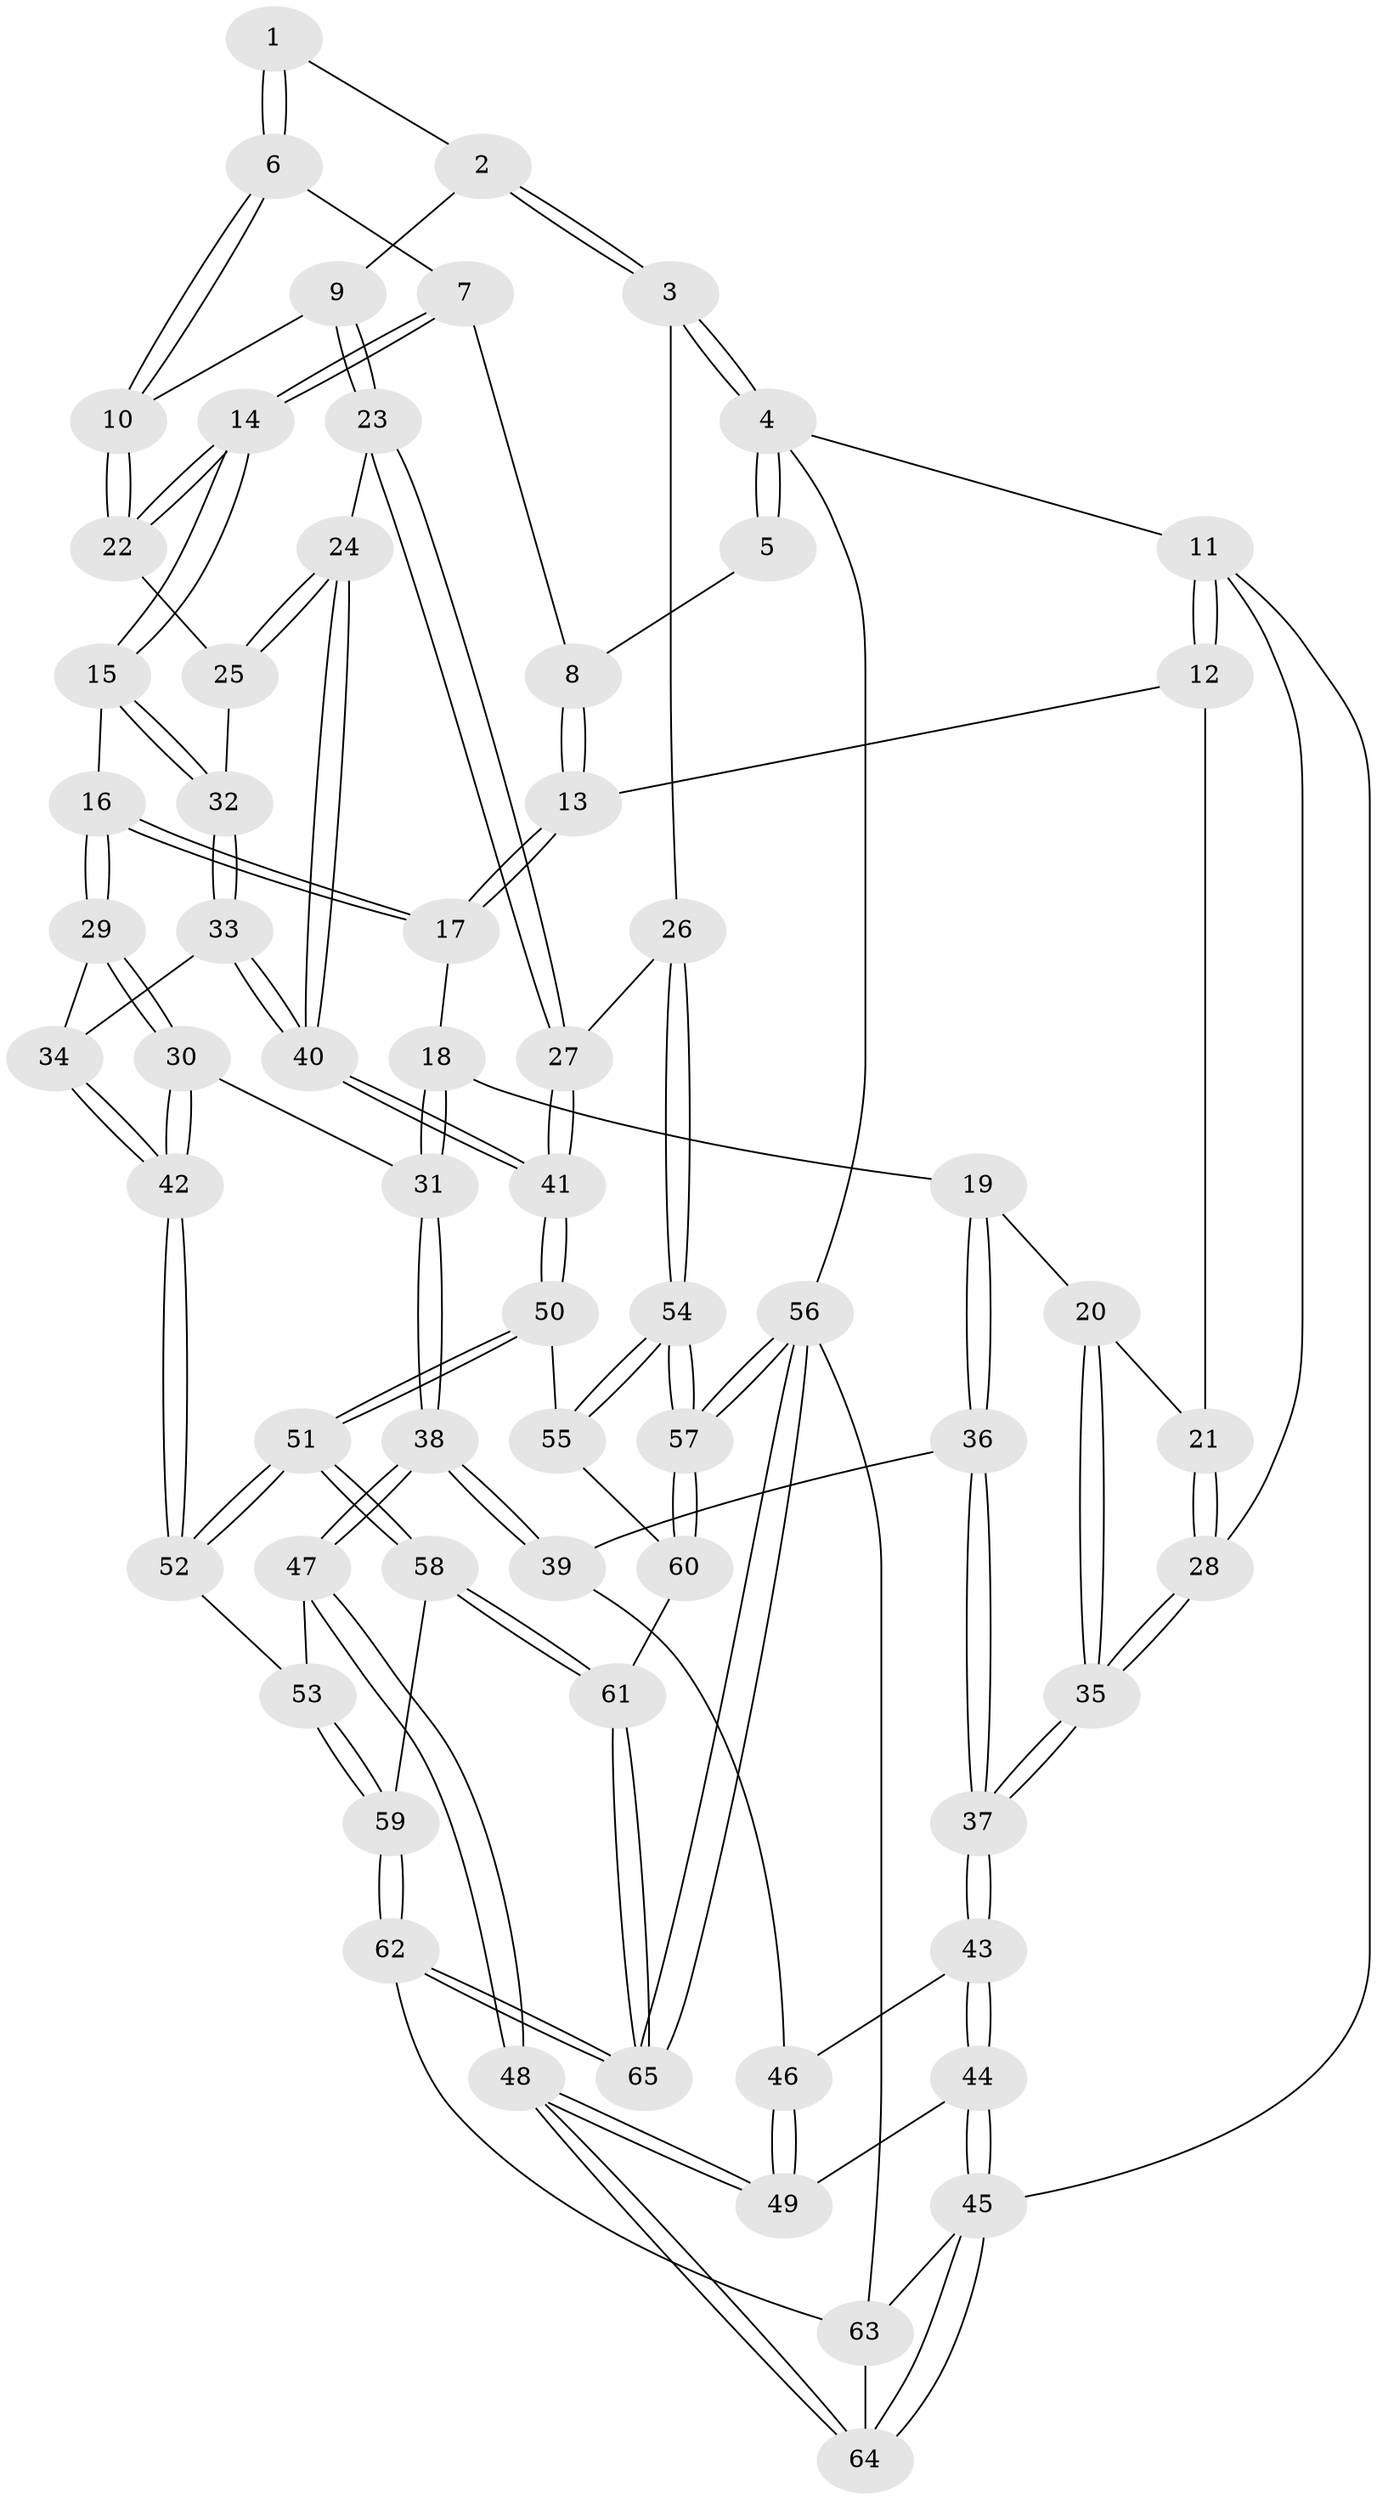 // Generated by graph-tools (version 1.1) at 2025/11/02/27/25 16:11:59]
// undirected, 65 vertices, 159 edges
graph export_dot {
graph [start="1"]
  node [color=gray90,style=filled];
  1 [pos="+0.8230061188885727+0"];
  2 [pos="+0.9330183620882391+0.13549930369257204"];
  3 [pos="+1+0.33237094065773193"];
  4 [pos="+1+0"];
  5 [pos="+0.8182873546950553+0"];
  6 [pos="+0.7661943253157253+0.20739478361674976"];
  7 [pos="+0.6541816239784524+0.14625615580830664"];
  8 [pos="+0.409884170151833+0"];
  9 [pos="+0.7739276327450332+0.22227820168246587"];
  10 [pos="+0.7692286539282588+0.2189002762059243"];
  11 [pos="+0+0"];
  12 [pos="+0.3670695114045002+0"];
  13 [pos="+0.3886608096879173+0"];
  14 [pos="+0.5655907197218515+0.28499411203031805"];
  15 [pos="+0.5293556895764702+0.2921380973011637"];
  16 [pos="+0.5012973014140532+0.2870683513353977"];
  17 [pos="+0.43279315010311536+0.18342309108576327"];
  18 [pos="+0.3245770206788356+0.2869341149503181"];
  19 [pos="+0.14680572830151428+0.31340593103929326"];
  20 [pos="+0.14454836291703457+0.30987955157781166"];
  21 [pos="+0.14737552054005765+0.24714883300100993"];
  22 [pos="+0.6733997683677069+0.27736710122364183"];
  23 [pos="+0.8352481623036253+0.28842139902179553"];
  24 [pos="+0.7416362316731412+0.4264628487937037"];
  25 [pos="+0.6848082859905218+0.3437021761127379"];
  26 [pos="+1+0.34689139643615974"];
  27 [pos="+1+0.368341239769601"];
  28 [pos="+0+0"];
  29 [pos="+0.47673225640498357+0.3579145388581069"];
  30 [pos="+0.3996886700508914+0.4603129532096216"];
  31 [pos="+0.31346978038901613+0.4729879104628244"];
  32 [pos="+0.6242794695308629+0.40948176776889145"];
  33 [pos="+0.655537997366212+0.49039173119120805"];
  34 [pos="+0.5779922519569576+0.48785276960561114"];
  35 [pos="+0+0.3192242196049534"];
  36 [pos="+0.16910135849931407+0.43161872876188423"];
  37 [pos="+0+0.3924124251130956"];
  38 [pos="+0.2850368381149441+0.4875857936401259"];
  39 [pos="+0.17375967103504847+0.44307563845409564"];
  40 [pos="+0.7209908324623044+0.5310357875336269"];
  41 [pos="+0.7679740994795735+0.6161702909313947"];
  42 [pos="+0.4787104363409212+0.5440050150713257"];
  43 [pos="+0+0.600715002094117"];
  44 [pos="+0+0.677925898020988"];
  45 [pos="+0+1"];
  46 [pos="+0.12952042419651053+0.49066628243284843"];
  47 [pos="+0.2965960998826911+0.7393029154971956"];
  48 [pos="+0.23290608988551664+0.8249580285920215"];
  49 [pos="+0.12634850603819817+0.763007070305146"];
  50 [pos="+0.7644697190286094+0.6462229915357438"];
  51 [pos="+0.7061438414502749+0.6785012117040045"];
  52 [pos="+0.48975509102078385+0.6255793109738882"];
  53 [pos="+0.39790448419388547+0.7042176931974435"];
  54 [pos="+1+0.7842081963428842"];
  55 [pos="+0.7689248265794328+0.6503230922970465"];
  56 [pos="+1+1"];
  57 [pos="+1+1"];
  58 [pos="+0.6899561151562649+0.7034082327399704"];
  59 [pos="+0.5912374945182469+0.819150083614336"];
  60 [pos="+0.8298606820994856+0.8177966013295168"];
  61 [pos="+0.741842767770696+1"];
  62 [pos="+0.5151795406240457+1"];
  63 [pos="+0.31339090924029867+1"];
  64 [pos="+0.2441424639328352+0.8823274530150116"];
  65 [pos="+0.7074666043585948+1"];
  1 -- 2;
  1 -- 6;
  1 -- 6;
  2 -- 3;
  2 -- 3;
  2 -- 9;
  3 -- 4;
  3 -- 4;
  3 -- 26;
  4 -- 5;
  4 -- 5;
  4 -- 11;
  4 -- 56;
  5 -- 8;
  6 -- 7;
  6 -- 10;
  6 -- 10;
  7 -- 8;
  7 -- 14;
  7 -- 14;
  8 -- 13;
  8 -- 13;
  9 -- 10;
  9 -- 23;
  9 -- 23;
  10 -- 22;
  10 -- 22;
  11 -- 12;
  11 -- 12;
  11 -- 28;
  11 -- 45;
  12 -- 13;
  12 -- 21;
  13 -- 17;
  13 -- 17;
  14 -- 15;
  14 -- 15;
  14 -- 22;
  14 -- 22;
  15 -- 16;
  15 -- 32;
  15 -- 32;
  16 -- 17;
  16 -- 17;
  16 -- 29;
  16 -- 29;
  17 -- 18;
  18 -- 19;
  18 -- 31;
  18 -- 31;
  19 -- 20;
  19 -- 36;
  19 -- 36;
  20 -- 21;
  20 -- 35;
  20 -- 35;
  21 -- 28;
  21 -- 28;
  22 -- 25;
  23 -- 24;
  23 -- 27;
  23 -- 27;
  24 -- 25;
  24 -- 25;
  24 -- 40;
  24 -- 40;
  25 -- 32;
  26 -- 27;
  26 -- 54;
  26 -- 54;
  27 -- 41;
  27 -- 41;
  28 -- 35;
  28 -- 35;
  29 -- 30;
  29 -- 30;
  29 -- 34;
  30 -- 31;
  30 -- 42;
  30 -- 42;
  31 -- 38;
  31 -- 38;
  32 -- 33;
  32 -- 33;
  33 -- 34;
  33 -- 40;
  33 -- 40;
  34 -- 42;
  34 -- 42;
  35 -- 37;
  35 -- 37;
  36 -- 37;
  36 -- 37;
  36 -- 39;
  37 -- 43;
  37 -- 43;
  38 -- 39;
  38 -- 39;
  38 -- 47;
  38 -- 47;
  39 -- 46;
  40 -- 41;
  40 -- 41;
  41 -- 50;
  41 -- 50;
  42 -- 52;
  42 -- 52;
  43 -- 44;
  43 -- 44;
  43 -- 46;
  44 -- 45;
  44 -- 45;
  44 -- 49;
  45 -- 64;
  45 -- 64;
  45 -- 63;
  46 -- 49;
  46 -- 49;
  47 -- 48;
  47 -- 48;
  47 -- 53;
  48 -- 49;
  48 -- 49;
  48 -- 64;
  48 -- 64;
  50 -- 51;
  50 -- 51;
  50 -- 55;
  51 -- 52;
  51 -- 52;
  51 -- 58;
  51 -- 58;
  52 -- 53;
  53 -- 59;
  53 -- 59;
  54 -- 55;
  54 -- 55;
  54 -- 57;
  54 -- 57;
  55 -- 60;
  56 -- 57;
  56 -- 57;
  56 -- 65;
  56 -- 65;
  56 -- 63;
  57 -- 60;
  57 -- 60;
  58 -- 59;
  58 -- 61;
  58 -- 61;
  59 -- 62;
  59 -- 62;
  60 -- 61;
  61 -- 65;
  61 -- 65;
  62 -- 63;
  62 -- 65;
  62 -- 65;
  63 -- 64;
}
